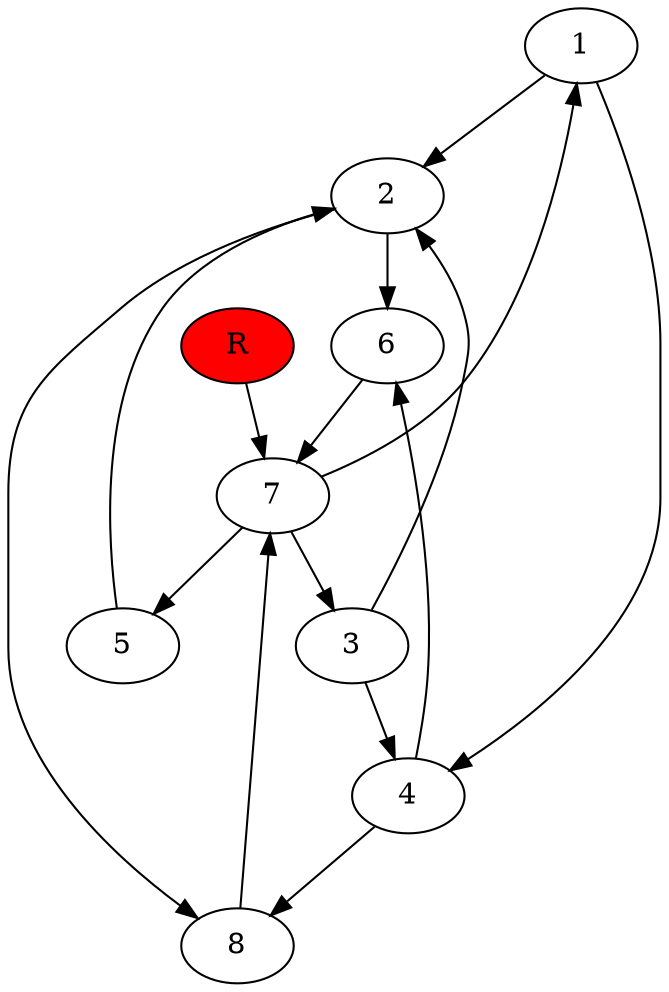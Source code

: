 digraph prb62096 {
	1
	2
	3
	4
	5
	6
	7
	8
	R [fillcolor="#ff0000" style=filled]
	1 -> 2
	1 -> 4
	2 -> 6
	2 -> 8
	3 -> 2
	3 -> 4
	4 -> 6
	4 -> 8
	5 -> 2
	6 -> 7
	7 -> 1
	7 -> 3
	7 -> 5
	8 -> 7
	R -> 7
}
